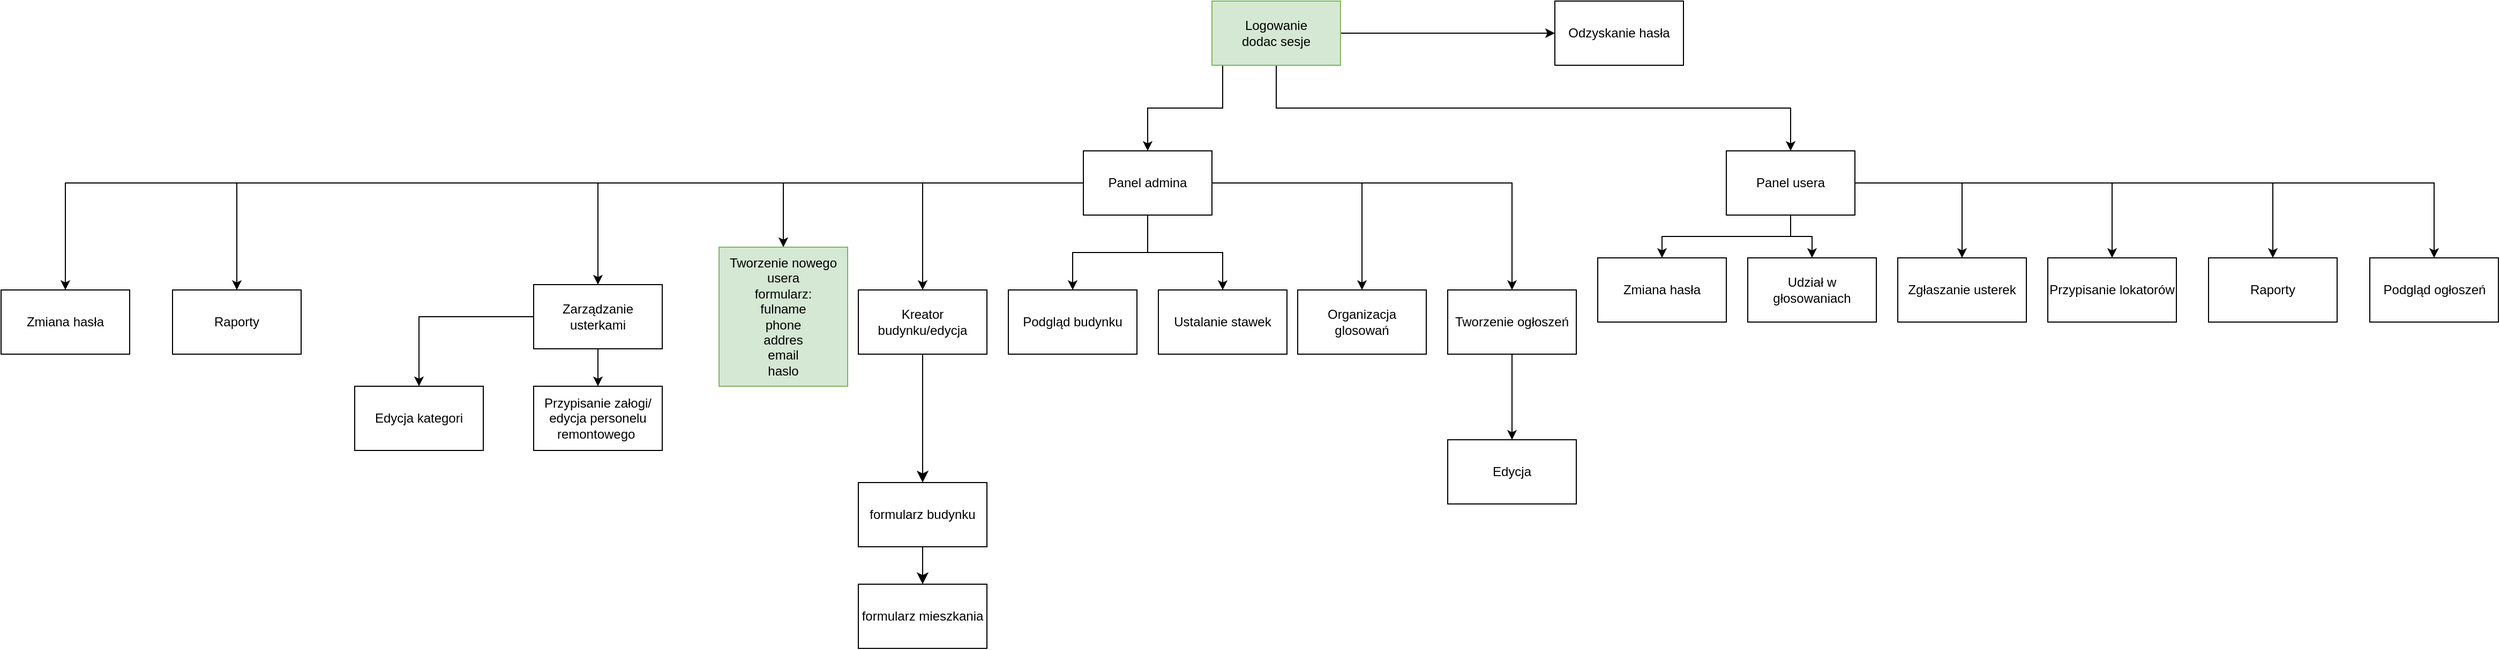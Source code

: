 <mxfile version="23.1.2" type="device">
  <diagram name="Strona-1" id="-Ldg9SIxWEaMv2h-fhzh">
    <mxGraphModel dx="3088" dy="746" grid="1" gridSize="10" guides="1" tooltips="1" connect="1" arrows="1" fold="1" page="1" pageScale="1" pageWidth="827" pageHeight="1169" math="0" shadow="0">
      <root>
        <mxCell id="0" />
        <mxCell id="1" parent="0" />
        <mxCell id="-0zjHkO4cwcMO9rpGIld-3" style="edgeStyle=orthogonalEdgeStyle;rounded=0;orthogonalLoop=1;jettySize=auto;html=1;" parent="1" source="-0zjHkO4cwcMO9rpGIld-1" target="-0zjHkO4cwcMO9rpGIld-2" edge="1">
          <mxGeometry relative="1" as="geometry" />
        </mxCell>
        <mxCell id="-0zjHkO4cwcMO9rpGIld-6" style="edgeStyle=orthogonalEdgeStyle;rounded=0;orthogonalLoop=1;jettySize=auto;html=1;" parent="1" source="-0zjHkO4cwcMO9rpGIld-1" target="-0zjHkO4cwcMO9rpGIld-4" edge="1">
          <mxGeometry relative="1" as="geometry">
            <Array as="points">
              <mxPoint x="170" y="140" />
              <mxPoint x="100" y="140" />
            </Array>
          </mxGeometry>
        </mxCell>
        <mxCell id="-0zjHkO4cwcMO9rpGIld-7" style="edgeStyle=orthogonalEdgeStyle;rounded=0;orthogonalLoop=1;jettySize=auto;html=1;" parent="1" source="-0zjHkO4cwcMO9rpGIld-1" target="-0zjHkO4cwcMO9rpGIld-5" edge="1">
          <mxGeometry relative="1" as="geometry">
            <Array as="points">
              <mxPoint x="220" y="140" />
              <mxPoint x="700" y="140" />
            </Array>
          </mxGeometry>
        </mxCell>
        <mxCell id="-0zjHkO4cwcMO9rpGIld-1" value="Logowanie&lt;br&gt;dodac sesje" style="rounded=0;whiteSpace=wrap;html=1;fillColor=#d5e8d4;strokeColor=#82b366;" parent="1" vertex="1">
          <mxGeometry x="160" y="40" width="120" height="60" as="geometry" />
        </mxCell>
        <mxCell id="-0zjHkO4cwcMO9rpGIld-2" value="Odzyskanie hasła" style="rounded=0;whiteSpace=wrap;html=1;" parent="1" vertex="1">
          <mxGeometry x="480" y="40" width="120" height="60" as="geometry" />
        </mxCell>
        <mxCell id="-0zjHkO4cwcMO9rpGIld-9" style="edgeStyle=orthogonalEdgeStyle;rounded=0;orthogonalLoop=1;jettySize=auto;html=1;" parent="1" source="-0zjHkO4cwcMO9rpGIld-4" target="-0zjHkO4cwcMO9rpGIld-8" edge="1">
          <mxGeometry relative="1" as="geometry" />
        </mxCell>
        <mxCell id="-0zjHkO4cwcMO9rpGIld-12" value="" style="edgeStyle=orthogonalEdgeStyle;rounded=0;orthogonalLoop=1;jettySize=auto;html=1;" parent="1" source="-0zjHkO4cwcMO9rpGIld-4" target="-0zjHkO4cwcMO9rpGIld-11" edge="1">
          <mxGeometry relative="1" as="geometry" />
        </mxCell>
        <mxCell id="-0zjHkO4cwcMO9rpGIld-14" value="" style="edgeStyle=orthogonalEdgeStyle;rounded=0;orthogonalLoop=1;jettySize=auto;html=1;" parent="1" source="-0zjHkO4cwcMO9rpGIld-4" target="-0zjHkO4cwcMO9rpGIld-13" edge="1">
          <mxGeometry relative="1" as="geometry" />
        </mxCell>
        <mxCell id="-0zjHkO4cwcMO9rpGIld-16" style="edgeStyle=orthogonalEdgeStyle;rounded=0;orthogonalLoop=1;jettySize=auto;html=1;" parent="1" source="-0zjHkO4cwcMO9rpGIld-4" target="-0zjHkO4cwcMO9rpGIld-15" edge="1">
          <mxGeometry relative="1" as="geometry" />
        </mxCell>
        <mxCell id="-0zjHkO4cwcMO9rpGIld-19" style="edgeStyle=orthogonalEdgeStyle;rounded=0;orthogonalLoop=1;jettySize=auto;html=1;entryX=0.5;entryY=0;entryDx=0;entryDy=0;" parent="1" source="-0zjHkO4cwcMO9rpGIld-4" target="-0zjHkO4cwcMO9rpGIld-18" edge="1">
          <mxGeometry relative="1" as="geometry" />
        </mxCell>
        <mxCell id="-0zjHkO4cwcMO9rpGIld-21" style="edgeStyle=orthogonalEdgeStyle;rounded=0;orthogonalLoop=1;jettySize=auto;html=1;" parent="1" source="-0zjHkO4cwcMO9rpGIld-4" target="-0zjHkO4cwcMO9rpGIld-20" edge="1">
          <mxGeometry relative="1" as="geometry" />
        </mxCell>
        <mxCell id="-0zjHkO4cwcMO9rpGIld-23" style="edgeStyle=orthogonalEdgeStyle;rounded=0;orthogonalLoop=1;jettySize=auto;html=1;" parent="1" source="-0zjHkO4cwcMO9rpGIld-4" target="-0zjHkO4cwcMO9rpGIld-22" edge="1">
          <mxGeometry relative="1" as="geometry" />
        </mxCell>
        <mxCell id="-0zjHkO4cwcMO9rpGIld-31" style="edgeStyle=orthogonalEdgeStyle;rounded=0;orthogonalLoop=1;jettySize=auto;html=1;entryX=0.5;entryY=0;entryDx=0;entryDy=0;" parent="1" source="-0zjHkO4cwcMO9rpGIld-4" target="-0zjHkO4cwcMO9rpGIld-30" edge="1">
          <mxGeometry relative="1" as="geometry">
            <Array as="points">
              <mxPoint x="-750" y="210" />
            </Array>
          </mxGeometry>
        </mxCell>
        <mxCell id="-0zjHkO4cwcMO9rpGIld-33" style="edgeStyle=orthogonalEdgeStyle;rounded=0;orthogonalLoop=1;jettySize=auto;html=1;" parent="1" source="-0zjHkO4cwcMO9rpGIld-4" target="-0zjHkO4cwcMO9rpGIld-32" edge="1">
          <mxGeometry relative="1" as="geometry" />
        </mxCell>
        <mxCell id="-0zjHkO4cwcMO9rpGIld-4" value="Panel admina" style="rounded=0;whiteSpace=wrap;html=1;" parent="1" vertex="1">
          <mxGeometry x="40" y="180" width="120" height="60" as="geometry" />
        </mxCell>
        <mxCell id="-0zjHkO4cwcMO9rpGIld-35" value="" style="edgeStyle=orthogonalEdgeStyle;rounded=0;orthogonalLoop=1;jettySize=auto;html=1;" parent="1" source="-0zjHkO4cwcMO9rpGIld-5" target="-0zjHkO4cwcMO9rpGIld-34" edge="1">
          <mxGeometry relative="1" as="geometry" />
        </mxCell>
        <mxCell id="-0zjHkO4cwcMO9rpGIld-38" style="edgeStyle=orthogonalEdgeStyle;rounded=0;orthogonalLoop=1;jettySize=auto;html=1;" parent="1" source="-0zjHkO4cwcMO9rpGIld-5" target="-0zjHkO4cwcMO9rpGIld-37" edge="1">
          <mxGeometry relative="1" as="geometry" />
        </mxCell>
        <mxCell id="-0zjHkO4cwcMO9rpGIld-40" style="edgeStyle=orthogonalEdgeStyle;rounded=0;orthogonalLoop=1;jettySize=auto;html=1;" parent="1" source="-0zjHkO4cwcMO9rpGIld-5" target="-0zjHkO4cwcMO9rpGIld-39" edge="1">
          <mxGeometry relative="1" as="geometry" />
        </mxCell>
        <mxCell id="-0zjHkO4cwcMO9rpGIld-42" style="edgeStyle=orthogonalEdgeStyle;rounded=0;orthogonalLoop=1;jettySize=auto;html=1;" parent="1" source="-0zjHkO4cwcMO9rpGIld-5" target="-0zjHkO4cwcMO9rpGIld-41" edge="1">
          <mxGeometry relative="1" as="geometry" />
        </mxCell>
        <mxCell id="-0zjHkO4cwcMO9rpGIld-44" style="edgeStyle=orthogonalEdgeStyle;rounded=0;orthogonalLoop=1;jettySize=auto;html=1;" parent="1" source="-0zjHkO4cwcMO9rpGIld-5" target="-0zjHkO4cwcMO9rpGIld-45" edge="1">
          <mxGeometry relative="1" as="geometry">
            <mxPoint x="1150" y="270" as="targetPoint" />
          </mxGeometry>
        </mxCell>
        <mxCell id="-0zjHkO4cwcMO9rpGIld-47" style="edgeStyle=orthogonalEdgeStyle;rounded=0;orthogonalLoop=1;jettySize=auto;html=1;" parent="1" source="-0zjHkO4cwcMO9rpGIld-5" target="-0zjHkO4cwcMO9rpGIld-46" edge="1">
          <mxGeometry relative="1" as="geometry" />
        </mxCell>
        <mxCell id="-0zjHkO4cwcMO9rpGIld-5" value="Panel usera" style="rounded=0;whiteSpace=wrap;html=1;" parent="1" vertex="1">
          <mxGeometry x="640" y="180" width="120" height="60" as="geometry" />
        </mxCell>
        <mxCell id="-0zjHkO4cwcMO9rpGIld-8" value="Tworzenie nowego usera&lt;br&gt;formularz:&lt;br&gt;fulname&lt;br&gt;phone&lt;br&gt;addres&lt;br&gt;email&lt;br&gt;haslo" style="rounded=0;whiteSpace=wrap;html=1;fillColor=#d5e8d4;strokeColor=#82b366;" parent="1" vertex="1">
          <mxGeometry x="-300" y="270" width="120" height="130" as="geometry" />
        </mxCell>
        <mxCell id="xKl3YeKgHJPGubothBde-2" value="" style="edgeStyle=none;curved=1;rounded=0;orthogonalLoop=1;jettySize=auto;html=1;fontSize=12;startSize=8;endSize=8;" parent="1" source="-0zjHkO4cwcMO9rpGIld-11" target="xKl3YeKgHJPGubothBde-1" edge="1">
          <mxGeometry relative="1" as="geometry" />
        </mxCell>
        <mxCell id="-0zjHkO4cwcMO9rpGIld-11" value="Kreator budynku/edycja" style="whiteSpace=wrap;html=1;rounded=0;" parent="1" vertex="1">
          <mxGeometry x="-170" y="310" width="120" height="60" as="geometry" />
        </mxCell>
        <mxCell id="-0zjHkO4cwcMO9rpGIld-13" value="Podgląd budynku" style="rounded=0;whiteSpace=wrap;html=1;" parent="1" vertex="1">
          <mxGeometry x="-30" y="310" width="120" height="60" as="geometry" />
        </mxCell>
        <mxCell id="-0zjHkO4cwcMO9rpGIld-15" value="Ustalanie stawek" style="rounded=0;whiteSpace=wrap;html=1;" parent="1" vertex="1">
          <mxGeometry x="110" y="310" width="120" height="60" as="geometry" />
        </mxCell>
        <mxCell id="-0zjHkO4cwcMO9rpGIld-18" value="Organizacja glosowań" style="rounded=0;whiteSpace=wrap;html=1;" parent="1" vertex="1">
          <mxGeometry x="240" y="310" width="120" height="60" as="geometry" />
        </mxCell>
        <mxCell id="-0zjHkO4cwcMO9rpGIld-27" value="" style="edgeStyle=orthogonalEdgeStyle;rounded=0;orthogonalLoop=1;jettySize=auto;html=1;" parent="1" source="-0zjHkO4cwcMO9rpGIld-20" target="-0zjHkO4cwcMO9rpGIld-26" edge="1">
          <mxGeometry relative="1" as="geometry" />
        </mxCell>
        <mxCell id="-0zjHkO4cwcMO9rpGIld-20" value="Tworzenie ogłoszeń" style="rounded=0;whiteSpace=wrap;html=1;" parent="1" vertex="1">
          <mxGeometry x="380" y="310" width="120" height="60" as="geometry" />
        </mxCell>
        <mxCell id="-0zjHkO4cwcMO9rpGIld-25" value="" style="edgeStyle=orthogonalEdgeStyle;rounded=0;orthogonalLoop=1;jettySize=auto;html=1;" parent="1" source="-0zjHkO4cwcMO9rpGIld-22" target="-0zjHkO4cwcMO9rpGIld-24" edge="1">
          <mxGeometry relative="1" as="geometry" />
        </mxCell>
        <mxCell id="-0zjHkO4cwcMO9rpGIld-29" value="" style="edgeStyle=orthogonalEdgeStyle;rounded=0;orthogonalLoop=1;jettySize=auto;html=1;" parent="1" source="-0zjHkO4cwcMO9rpGIld-22" target="-0zjHkO4cwcMO9rpGIld-28" edge="1">
          <mxGeometry relative="1" as="geometry" />
        </mxCell>
        <mxCell id="-0zjHkO4cwcMO9rpGIld-22" value="Zarządzanie usterkami" style="rounded=0;whiteSpace=wrap;html=1;" parent="1" vertex="1">
          <mxGeometry x="-473" y="305" width="120" height="60" as="geometry" />
        </mxCell>
        <mxCell id="-0zjHkO4cwcMO9rpGIld-24" value="Przypisanie załogi/&lt;br&gt;edycja personelu remontowego&amp;nbsp;" style="rounded=0;whiteSpace=wrap;html=1;" parent="1" vertex="1">
          <mxGeometry x="-473" y="400" width="120" height="60" as="geometry" />
        </mxCell>
        <mxCell id="-0zjHkO4cwcMO9rpGIld-26" value="Edycja" style="rounded=0;whiteSpace=wrap;html=1;" parent="1" vertex="1">
          <mxGeometry x="380" y="450" width="120" height="60" as="geometry" />
        </mxCell>
        <mxCell id="-0zjHkO4cwcMO9rpGIld-28" value="Edycja kategori" style="rounded=0;whiteSpace=wrap;html=1;" parent="1" vertex="1">
          <mxGeometry x="-640" y="400" width="120" height="60" as="geometry" />
        </mxCell>
        <mxCell id="-0zjHkO4cwcMO9rpGIld-30" value="Raporty" style="rounded=0;whiteSpace=wrap;html=1;" parent="1" vertex="1">
          <mxGeometry x="-810" y="310" width="120" height="60" as="geometry" />
        </mxCell>
        <mxCell id="-0zjHkO4cwcMO9rpGIld-32" value="Zmiana hasła" style="rounded=0;whiteSpace=wrap;html=1;" parent="1" vertex="1">
          <mxGeometry x="-970" y="310" width="120" height="60" as="geometry" />
        </mxCell>
        <mxCell id="-0zjHkO4cwcMO9rpGIld-34" value="Zmiana hasła" style="rounded=0;whiteSpace=wrap;html=1;" parent="1" vertex="1">
          <mxGeometry x="520" y="280" width="120" height="60" as="geometry" />
        </mxCell>
        <mxCell id="-0zjHkO4cwcMO9rpGIld-37" value="Udział w głosowaniach" style="rounded=0;whiteSpace=wrap;html=1;" parent="1" vertex="1">
          <mxGeometry x="660" y="280" width="120" height="60" as="geometry" />
        </mxCell>
        <mxCell id="-0zjHkO4cwcMO9rpGIld-39" value="Zgłaszanie usterek" style="rounded=0;whiteSpace=wrap;html=1;" parent="1" vertex="1">
          <mxGeometry x="800" y="280" width="120" height="60" as="geometry" />
        </mxCell>
        <mxCell id="-0zjHkO4cwcMO9rpGIld-41" value="Przypisanie lokatorów" style="rounded=0;whiteSpace=wrap;html=1;" parent="1" vertex="1">
          <mxGeometry x="940" y="280" width="120" height="60" as="geometry" />
        </mxCell>
        <mxCell id="-0zjHkO4cwcMO9rpGIld-45" value="Raporty" style="rounded=0;whiteSpace=wrap;html=1;" parent="1" vertex="1">
          <mxGeometry x="1090" y="280" width="120" height="60" as="geometry" />
        </mxCell>
        <mxCell id="-0zjHkO4cwcMO9rpGIld-46" value="Podgląd ogłoszeń" style="rounded=0;whiteSpace=wrap;html=1;" parent="1" vertex="1">
          <mxGeometry x="1240.5" y="280" width="120" height="60" as="geometry" />
        </mxCell>
        <mxCell id="xKl3YeKgHJPGubothBde-6" value="" style="edgeStyle=none;curved=1;rounded=0;orthogonalLoop=1;jettySize=auto;html=1;fontSize=12;startSize=8;endSize=8;" parent="1" source="xKl3YeKgHJPGubothBde-1" target="xKl3YeKgHJPGubothBde-5" edge="1">
          <mxGeometry relative="1" as="geometry" />
        </mxCell>
        <mxCell id="xKl3YeKgHJPGubothBde-1" value="formularz budynku" style="whiteSpace=wrap;html=1;rounded=0;" parent="1" vertex="1">
          <mxGeometry x="-170" y="490" width="120" height="60" as="geometry" />
        </mxCell>
        <mxCell id="xKl3YeKgHJPGubothBde-5" value="formularz mieszkania" style="whiteSpace=wrap;html=1;rounded=0;" parent="1" vertex="1">
          <mxGeometry x="-170" y="585" width="120" height="60" as="geometry" />
        </mxCell>
      </root>
    </mxGraphModel>
  </diagram>
</mxfile>
